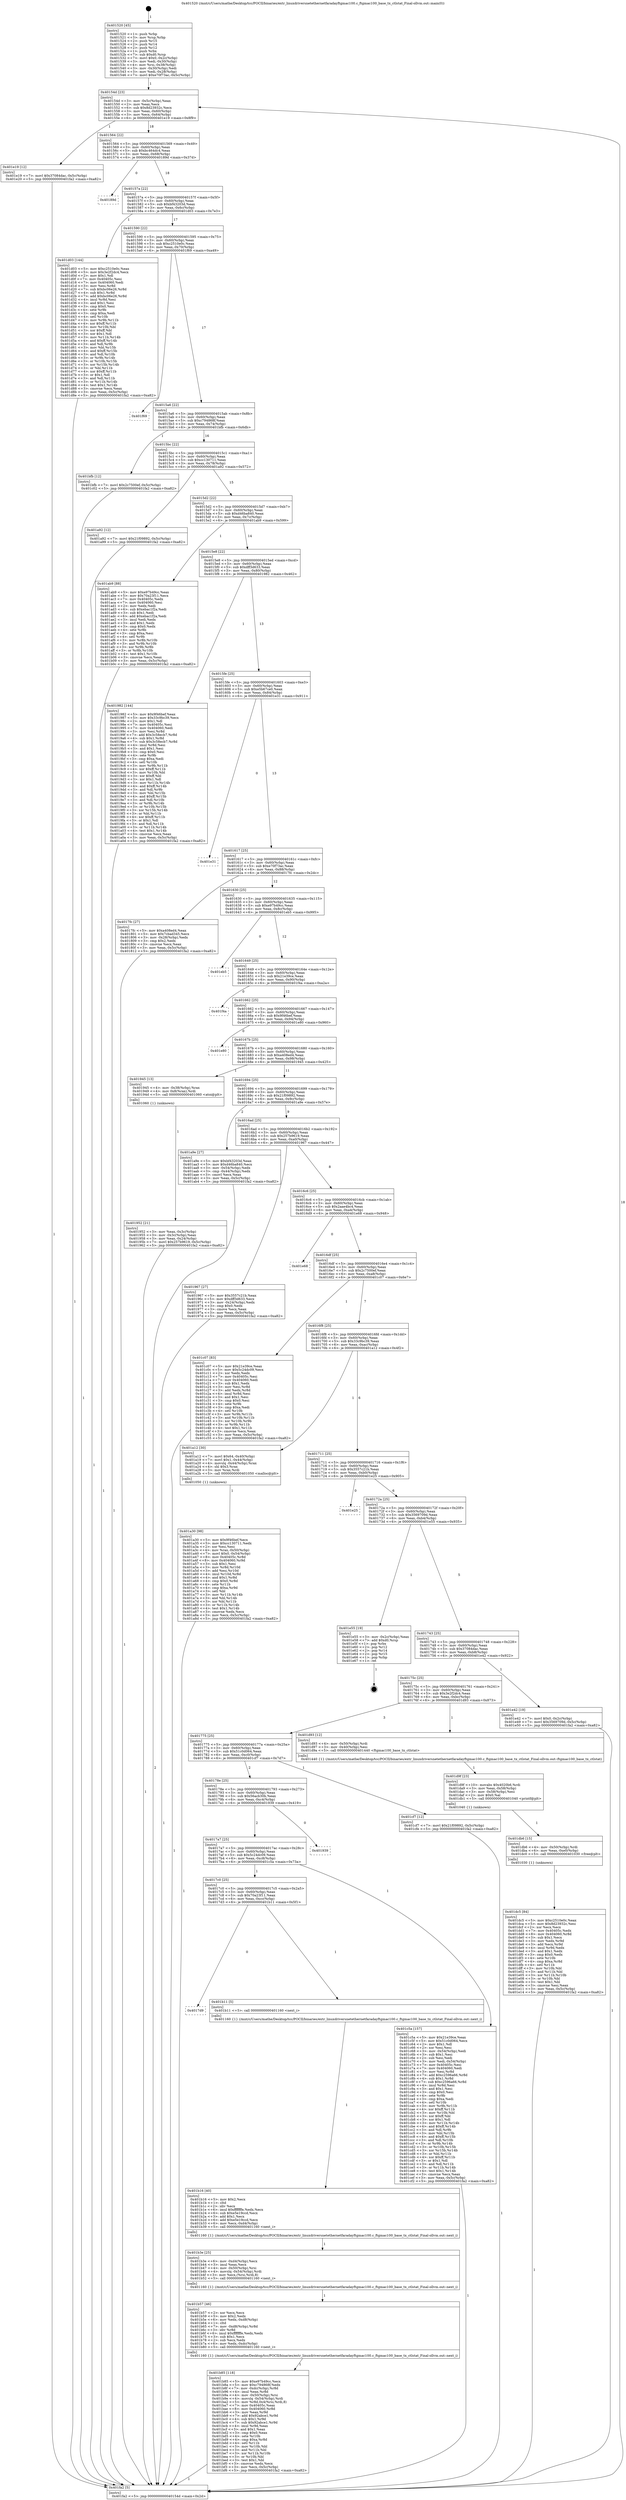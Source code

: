 digraph "0x401520" {
  label = "0x401520 (/mnt/c/Users/mathe/Desktop/tcc/POCII/binaries/extr_linuxdriversnetethernetfaradayftgmac100.c_ftgmac100_base_tx_ctlstat_Final-ollvm.out::main(0))"
  labelloc = "t"
  node[shape=record]

  Entry [label="",width=0.3,height=0.3,shape=circle,fillcolor=black,style=filled]
  "0x40154d" [label="{
     0x40154d [23]\l
     | [instrs]\l
     &nbsp;&nbsp;0x40154d \<+3\>: mov -0x5c(%rbp),%eax\l
     &nbsp;&nbsp;0x401550 \<+2\>: mov %eax,%ecx\l
     &nbsp;&nbsp;0x401552 \<+6\>: sub $0x8d23932c,%ecx\l
     &nbsp;&nbsp;0x401558 \<+3\>: mov %eax,-0x60(%rbp)\l
     &nbsp;&nbsp;0x40155b \<+3\>: mov %ecx,-0x64(%rbp)\l
     &nbsp;&nbsp;0x40155e \<+6\>: je 0000000000401e19 \<main+0x8f9\>\l
  }"]
  "0x401e19" [label="{
     0x401e19 [12]\l
     | [instrs]\l
     &nbsp;&nbsp;0x401e19 \<+7\>: movl $0x37084dac,-0x5c(%rbp)\l
     &nbsp;&nbsp;0x401e20 \<+5\>: jmp 0000000000401fa2 \<main+0xa82\>\l
  }"]
  "0x401564" [label="{
     0x401564 [22]\l
     | [instrs]\l
     &nbsp;&nbsp;0x401564 \<+5\>: jmp 0000000000401569 \<main+0x49\>\l
     &nbsp;&nbsp;0x401569 \<+3\>: mov -0x60(%rbp),%eax\l
     &nbsp;&nbsp;0x40156c \<+5\>: sub $0xbc464dc4,%eax\l
     &nbsp;&nbsp;0x401571 \<+3\>: mov %eax,-0x68(%rbp)\l
     &nbsp;&nbsp;0x401574 \<+6\>: je 000000000040189d \<main+0x37d\>\l
  }"]
  Exit [label="",width=0.3,height=0.3,shape=circle,fillcolor=black,style=filled,peripheries=2]
  "0x40189d" [label="{
     0x40189d\l
  }", style=dashed]
  "0x40157a" [label="{
     0x40157a [22]\l
     | [instrs]\l
     &nbsp;&nbsp;0x40157a \<+5\>: jmp 000000000040157f \<main+0x5f\>\l
     &nbsp;&nbsp;0x40157f \<+3\>: mov -0x60(%rbp),%eax\l
     &nbsp;&nbsp;0x401582 \<+5\>: sub $0xbf43203d,%eax\l
     &nbsp;&nbsp;0x401587 \<+3\>: mov %eax,-0x6c(%rbp)\l
     &nbsp;&nbsp;0x40158a \<+6\>: je 0000000000401d03 \<main+0x7e3\>\l
  }"]
  "0x401dc5" [label="{
     0x401dc5 [84]\l
     | [instrs]\l
     &nbsp;&nbsp;0x401dc5 \<+5\>: mov $0xc2510e0c,%eax\l
     &nbsp;&nbsp;0x401dca \<+5\>: mov $0x8d23932c,%esi\l
     &nbsp;&nbsp;0x401dcf \<+2\>: xor %ecx,%ecx\l
     &nbsp;&nbsp;0x401dd1 \<+7\>: mov 0x40405c,%edx\l
     &nbsp;&nbsp;0x401dd8 \<+8\>: mov 0x404060,%r8d\l
     &nbsp;&nbsp;0x401de0 \<+3\>: sub $0x1,%ecx\l
     &nbsp;&nbsp;0x401de3 \<+3\>: mov %edx,%r9d\l
     &nbsp;&nbsp;0x401de6 \<+3\>: add %ecx,%r9d\l
     &nbsp;&nbsp;0x401de9 \<+4\>: imul %r9d,%edx\l
     &nbsp;&nbsp;0x401ded \<+3\>: and $0x1,%edx\l
     &nbsp;&nbsp;0x401df0 \<+3\>: cmp $0x0,%edx\l
     &nbsp;&nbsp;0x401df3 \<+4\>: sete %r10b\l
     &nbsp;&nbsp;0x401df7 \<+4\>: cmp $0xa,%r8d\l
     &nbsp;&nbsp;0x401dfb \<+4\>: setl %r11b\l
     &nbsp;&nbsp;0x401dff \<+3\>: mov %r10b,%bl\l
     &nbsp;&nbsp;0x401e02 \<+3\>: and %r11b,%bl\l
     &nbsp;&nbsp;0x401e05 \<+3\>: xor %r11b,%r10b\l
     &nbsp;&nbsp;0x401e08 \<+3\>: or %r10b,%bl\l
     &nbsp;&nbsp;0x401e0b \<+3\>: test $0x1,%bl\l
     &nbsp;&nbsp;0x401e0e \<+3\>: cmovne %esi,%eax\l
     &nbsp;&nbsp;0x401e11 \<+3\>: mov %eax,-0x5c(%rbp)\l
     &nbsp;&nbsp;0x401e14 \<+5\>: jmp 0000000000401fa2 \<main+0xa82\>\l
  }"]
  "0x401d03" [label="{
     0x401d03 [144]\l
     | [instrs]\l
     &nbsp;&nbsp;0x401d03 \<+5\>: mov $0xc2510e0c,%eax\l
     &nbsp;&nbsp;0x401d08 \<+5\>: mov $0x3e2f2dc4,%ecx\l
     &nbsp;&nbsp;0x401d0d \<+2\>: mov $0x1,%dl\l
     &nbsp;&nbsp;0x401d0f \<+7\>: mov 0x40405c,%esi\l
     &nbsp;&nbsp;0x401d16 \<+7\>: mov 0x404060,%edi\l
     &nbsp;&nbsp;0x401d1d \<+3\>: mov %esi,%r8d\l
     &nbsp;&nbsp;0x401d20 \<+7\>: sub $0xbc06e26,%r8d\l
     &nbsp;&nbsp;0x401d27 \<+4\>: sub $0x1,%r8d\l
     &nbsp;&nbsp;0x401d2b \<+7\>: add $0xbc06e26,%r8d\l
     &nbsp;&nbsp;0x401d32 \<+4\>: imul %r8d,%esi\l
     &nbsp;&nbsp;0x401d36 \<+3\>: and $0x1,%esi\l
     &nbsp;&nbsp;0x401d39 \<+3\>: cmp $0x0,%esi\l
     &nbsp;&nbsp;0x401d3c \<+4\>: sete %r9b\l
     &nbsp;&nbsp;0x401d40 \<+3\>: cmp $0xa,%edi\l
     &nbsp;&nbsp;0x401d43 \<+4\>: setl %r10b\l
     &nbsp;&nbsp;0x401d47 \<+3\>: mov %r9b,%r11b\l
     &nbsp;&nbsp;0x401d4a \<+4\>: xor $0xff,%r11b\l
     &nbsp;&nbsp;0x401d4e \<+3\>: mov %r10b,%bl\l
     &nbsp;&nbsp;0x401d51 \<+3\>: xor $0xff,%bl\l
     &nbsp;&nbsp;0x401d54 \<+3\>: xor $0x1,%dl\l
     &nbsp;&nbsp;0x401d57 \<+3\>: mov %r11b,%r14b\l
     &nbsp;&nbsp;0x401d5a \<+4\>: and $0xff,%r14b\l
     &nbsp;&nbsp;0x401d5e \<+3\>: and %dl,%r9b\l
     &nbsp;&nbsp;0x401d61 \<+3\>: mov %bl,%r15b\l
     &nbsp;&nbsp;0x401d64 \<+4\>: and $0xff,%r15b\l
     &nbsp;&nbsp;0x401d68 \<+3\>: and %dl,%r10b\l
     &nbsp;&nbsp;0x401d6b \<+3\>: or %r9b,%r14b\l
     &nbsp;&nbsp;0x401d6e \<+3\>: or %r10b,%r15b\l
     &nbsp;&nbsp;0x401d71 \<+3\>: xor %r15b,%r14b\l
     &nbsp;&nbsp;0x401d74 \<+3\>: or %bl,%r11b\l
     &nbsp;&nbsp;0x401d77 \<+4\>: xor $0xff,%r11b\l
     &nbsp;&nbsp;0x401d7b \<+3\>: or $0x1,%dl\l
     &nbsp;&nbsp;0x401d7e \<+3\>: and %dl,%r11b\l
     &nbsp;&nbsp;0x401d81 \<+3\>: or %r11b,%r14b\l
     &nbsp;&nbsp;0x401d84 \<+4\>: test $0x1,%r14b\l
     &nbsp;&nbsp;0x401d88 \<+3\>: cmovne %ecx,%eax\l
     &nbsp;&nbsp;0x401d8b \<+3\>: mov %eax,-0x5c(%rbp)\l
     &nbsp;&nbsp;0x401d8e \<+5\>: jmp 0000000000401fa2 \<main+0xa82\>\l
  }"]
  "0x401590" [label="{
     0x401590 [22]\l
     | [instrs]\l
     &nbsp;&nbsp;0x401590 \<+5\>: jmp 0000000000401595 \<main+0x75\>\l
     &nbsp;&nbsp;0x401595 \<+3\>: mov -0x60(%rbp),%eax\l
     &nbsp;&nbsp;0x401598 \<+5\>: sub $0xc2510e0c,%eax\l
     &nbsp;&nbsp;0x40159d \<+3\>: mov %eax,-0x70(%rbp)\l
     &nbsp;&nbsp;0x4015a0 \<+6\>: je 0000000000401f69 \<main+0xa49\>\l
  }"]
  "0x401db6" [label="{
     0x401db6 [15]\l
     | [instrs]\l
     &nbsp;&nbsp;0x401db6 \<+4\>: mov -0x50(%rbp),%rdi\l
     &nbsp;&nbsp;0x401dba \<+6\>: mov %eax,-0xe0(%rbp)\l
     &nbsp;&nbsp;0x401dc0 \<+5\>: call 0000000000401030 \<free@plt\>\l
     | [calls]\l
     &nbsp;&nbsp;0x401030 \{1\} (unknown)\l
  }"]
  "0x401f69" [label="{
     0x401f69\l
  }", style=dashed]
  "0x4015a6" [label="{
     0x4015a6 [22]\l
     | [instrs]\l
     &nbsp;&nbsp;0x4015a6 \<+5\>: jmp 00000000004015ab \<main+0x8b\>\l
     &nbsp;&nbsp;0x4015ab \<+3\>: mov -0x60(%rbp),%eax\l
     &nbsp;&nbsp;0x4015ae \<+5\>: sub $0xc794868f,%eax\l
     &nbsp;&nbsp;0x4015b3 \<+3\>: mov %eax,-0x74(%rbp)\l
     &nbsp;&nbsp;0x4015b6 \<+6\>: je 0000000000401bfb \<main+0x6db\>\l
  }"]
  "0x401d9f" [label="{
     0x401d9f [23]\l
     | [instrs]\l
     &nbsp;&nbsp;0x401d9f \<+10\>: movabs $0x4020b6,%rdi\l
     &nbsp;&nbsp;0x401da9 \<+3\>: mov %eax,-0x58(%rbp)\l
     &nbsp;&nbsp;0x401dac \<+3\>: mov -0x58(%rbp),%esi\l
     &nbsp;&nbsp;0x401daf \<+2\>: mov $0x0,%al\l
     &nbsp;&nbsp;0x401db1 \<+5\>: call 0000000000401040 \<printf@plt\>\l
     | [calls]\l
     &nbsp;&nbsp;0x401040 \{1\} (unknown)\l
  }"]
  "0x401bfb" [label="{
     0x401bfb [12]\l
     | [instrs]\l
     &nbsp;&nbsp;0x401bfb \<+7\>: movl $0x2c7500ef,-0x5c(%rbp)\l
     &nbsp;&nbsp;0x401c02 \<+5\>: jmp 0000000000401fa2 \<main+0xa82\>\l
  }"]
  "0x4015bc" [label="{
     0x4015bc [22]\l
     | [instrs]\l
     &nbsp;&nbsp;0x4015bc \<+5\>: jmp 00000000004015c1 \<main+0xa1\>\l
     &nbsp;&nbsp;0x4015c1 \<+3\>: mov -0x60(%rbp),%eax\l
     &nbsp;&nbsp;0x4015c4 \<+5\>: sub $0xcc130711,%eax\l
     &nbsp;&nbsp;0x4015c9 \<+3\>: mov %eax,-0x78(%rbp)\l
     &nbsp;&nbsp;0x4015cc \<+6\>: je 0000000000401a92 \<main+0x572\>\l
  }"]
  "0x401b85" [label="{
     0x401b85 [118]\l
     | [instrs]\l
     &nbsp;&nbsp;0x401b85 \<+5\>: mov $0xe97b49cc,%ecx\l
     &nbsp;&nbsp;0x401b8a \<+5\>: mov $0xc794868f,%edx\l
     &nbsp;&nbsp;0x401b8f \<+7\>: mov -0xdc(%rbp),%r8d\l
     &nbsp;&nbsp;0x401b96 \<+4\>: imul %eax,%r8d\l
     &nbsp;&nbsp;0x401b9a \<+4\>: mov -0x50(%rbp),%rsi\l
     &nbsp;&nbsp;0x401b9e \<+4\>: movslq -0x54(%rbp),%rdi\l
     &nbsp;&nbsp;0x401ba2 \<+5\>: mov %r8d,0x4(%rsi,%rdi,8)\l
     &nbsp;&nbsp;0x401ba7 \<+7\>: mov 0x40405c,%eax\l
     &nbsp;&nbsp;0x401bae \<+8\>: mov 0x404060,%r8d\l
     &nbsp;&nbsp;0x401bb6 \<+3\>: mov %eax,%r9d\l
     &nbsp;&nbsp;0x401bb9 \<+7\>: add $0x92abce1,%r9d\l
     &nbsp;&nbsp;0x401bc0 \<+4\>: sub $0x1,%r9d\l
     &nbsp;&nbsp;0x401bc4 \<+7\>: sub $0x92abce1,%r9d\l
     &nbsp;&nbsp;0x401bcb \<+4\>: imul %r9d,%eax\l
     &nbsp;&nbsp;0x401bcf \<+3\>: and $0x1,%eax\l
     &nbsp;&nbsp;0x401bd2 \<+3\>: cmp $0x0,%eax\l
     &nbsp;&nbsp;0x401bd5 \<+4\>: sete %r10b\l
     &nbsp;&nbsp;0x401bd9 \<+4\>: cmp $0xa,%r8d\l
     &nbsp;&nbsp;0x401bdd \<+4\>: setl %r11b\l
     &nbsp;&nbsp;0x401be1 \<+3\>: mov %r10b,%bl\l
     &nbsp;&nbsp;0x401be4 \<+3\>: and %r11b,%bl\l
     &nbsp;&nbsp;0x401be7 \<+3\>: xor %r11b,%r10b\l
     &nbsp;&nbsp;0x401bea \<+3\>: or %r10b,%bl\l
     &nbsp;&nbsp;0x401bed \<+3\>: test $0x1,%bl\l
     &nbsp;&nbsp;0x401bf0 \<+3\>: cmovne %edx,%ecx\l
     &nbsp;&nbsp;0x401bf3 \<+3\>: mov %ecx,-0x5c(%rbp)\l
     &nbsp;&nbsp;0x401bf6 \<+5\>: jmp 0000000000401fa2 \<main+0xa82\>\l
  }"]
  "0x401a92" [label="{
     0x401a92 [12]\l
     | [instrs]\l
     &nbsp;&nbsp;0x401a92 \<+7\>: movl $0x21f09892,-0x5c(%rbp)\l
     &nbsp;&nbsp;0x401a99 \<+5\>: jmp 0000000000401fa2 \<main+0xa82\>\l
  }"]
  "0x4015d2" [label="{
     0x4015d2 [22]\l
     | [instrs]\l
     &nbsp;&nbsp;0x4015d2 \<+5\>: jmp 00000000004015d7 \<main+0xb7\>\l
     &nbsp;&nbsp;0x4015d7 \<+3\>: mov -0x60(%rbp),%eax\l
     &nbsp;&nbsp;0x4015da \<+5\>: sub $0xd46ba840,%eax\l
     &nbsp;&nbsp;0x4015df \<+3\>: mov %eax,-0x7c(%rbp)\l
     &nbsp;&nbsp;0x4015e2 \<+6\>: je 0000000000401ab9 \<main+0x599\>\l
  }"]
  "0x401b57" [label="{
     0x401b57 [46]\l
     | [instrs]\l
     &nbsp;&nbsp;0x401b57 \<+2\>: xor %ecx,%ecx\l
     &nbsp;&nbsp;0x401b59 \<+5\>: mov $0x2,%edx\l
     &nbsp;&nbsp;0x401b5e \<+6\>: mov %edx,-0xd8(%rbp)\l
     &nbsp;&nbsp;0x401b64 \<+1\>: cltd\l
     &nbsp;&nbsp;0x401b65 \<+7\>: mov -0xd8(%rbp),%r8d\l
     &nbsp;&nbsp;0x401b6c \<+3\>: idiv %r8d\l
     &nbsp;&nbsp;0x401b6f \<+6\>: imul $0xfffffffe,%edx,%edx\l
     &nbsp;&nbsp;0x401b75 \<+3\>: sub $0x1,%ecx\l
     &nbsp;&nbsp;0x401b78 \<+2\>: sub %ecx,%edx\l
     &nbsp;&nbsp;0x401b7a \<+6\>: mov %edx,-0xdc(%rbp)\l
     &nbsp;&nbsp;0x401b80 \<+5\>: call 0000000000401160 \<next_i\>\l
     | [calls]\l
     &nbsp;&nbsp;0x401160 \{1\} (/mnt/c/Users/mathe/Desktop/tcc/POCII/binaries/extr_linuxdriversnetethernetfaradayftgmac100.c_ftgmac100_base_tx_ctlstat_Final-ollvm.out::next_i)\l
  }"]
  "0x401ab9" [label="{
     0x401ab9 [88]\l
     | [instrs]\l
     &nbsp;&nbsp;0x401ab9 \<+5\>: mov $0xe97b49cc,%eax\l
     &nbsp;&nbsp;0x401abe \<+5\>: mov $0x70a23f11,%ecx\l
     &nbsp;&nbsp;0x401ac3 \<+7\>: mov 0x40405c,%edx\l
     &nbsp;&nbsp;0x401aca \<+7\>: mov 0x404060,%esi\l
     &nbsp;&nbsp;0x401ad1 \<+2\>: mov %edx,%edi\l
     &nbsp;&nbsp;0x401ad3 \<+6\>: sub $0xebac1f2a,%edi\l
     &nbsp;&nbsp;0x401ad9 \<+3\>: sub $0x1,%edi\l
     &nbsp;&nbsp;0x401adc \<+6\>: add $0xebac1f2a,%edi\l
     &nbsp;&nbsp;0x401ae2 \<+3\>: imul %edi,%edx\l
     &nbsp;&nbsp;0x401ae5 \<+3\>: and $0x1,%edx\l
     &nbsp;&nbsp;0x401ae8 \<+3\>: cmp $0x0,%edx\l
     &nbsp;&nbsp;0x401aeb \<+4\>: sete %r8b\l
     &nbsp;&nbsp;0x401aef \<+3\>: cmp $0xa,%esi\l
     &nbsp;&nbsp;0x401af2 \<+4\>: setl %r9b\l
     &nbsp;&nbsp;0x401af6 \<+3\>: mov %r8b,%r10b\l
     &nbsp;&nbsp;0x401af9 \<+3\>: and %r9b,%r10b\l
     &nbsp;&nbsp;0x401afc \<+3\>: xor %r9b,%r8b\l
     &nbsp;&nbsp;0x401aff \<+3\>: or %r8b,%r10b\l
     &nbsp;&nbsp;0x401b02 \<+4\>: test $0x1,%r10b\l
     &nbsp;&nbsp;0x401b06 \<+3\>: cmovne %ecx,%eax\l
     &nbsp;&nbsp;0x401b09 \<+3\>: mov %eax,-0x5c(%rbp)\l
     &nbsp;&nbsp;0x401b0c \<+5\>: jmp 0000000000401fa2 \<main+0xa82\>\l
  }"]
  "0x4015e8" [label="{
     0x4015e8 [22]\l
     | [instrs]\l
     &nbsp;&nbsp;0x4015e8 \<+5\>: jmp 00000000004015ed \<main+0xcd\>\l
     &nbsp;&nbsp;0x4015ed \<+3\>: mov -0x60(%rbp),%eax\l
     &nbsp;&nbsp;0x4015f0 \<+5\>: sub $0xdff3d633,%eax\l
     &nbsp;&nbsp;0x4015f5 \<+3\>: mov %eax,-0x80(%rbp)\l
     &nbsp;&nbsp;0x4015f8 \<+6\>: je 0000000000401982 \<main+0x462\>\l
  }"]
  "0x401b3e" [label="{
     0x401b3e [25]\l
     | [instrs]\l
     &nbsp;&nbsp;0x401b3e \<+6\>: mov -0xd4(%rbp),%ecx\l
     &nbsp;&nbsp;0x401b44 \<+3\>: imul %eax,%ecx\l
     &nbsp;&nbsp;0x401b47 \<+4\>: mov -0x50(%rbp),%rsi\l
     &nbsp;&nbsp;0x401b4b \<+4\>: movslq -0x54(%rbp),%rdi\l
     &nbsp;&nbsp;0x401b4f \<+3\>: mov %ecx,(%rsi,%rdi,8)\l
     &nbsp;&nbsp;0x401b52 \<+5\>: call 0000000000401160 \<next_i\>\l
     | [calls]\l
     &nbsp;&nbsp;0x401160 \{1\} (/mnt/c/Users/mathe/Desktop/tcc/POCII/binaries/extr_linuxdriversnetethernetfaradayftgmac100.c_ftgmac100_base_tx_ctlstat_Final-ollvm.out::next_i)\l
  }"]
  "0x401982" [label="{
     0x401982 [144]\l
     | [instrs]\l
     &nbsp;&nbsp;0x401982 \<+5\>: mov $0x9f46bef,%eax\l
     &nbsp;&nbsp;0x401987 \<+5\>: mov $0x33c9bc39,%ecx\l
     &nbsp;&nbsp;0x40198c \<+2\>: mov $0x1,%dl\l
     &nbsp;&nbsp;0x40198e \<+7\>: mov 0x40405c,%esi\l
     &nbsp;&nbsp;0x401995 \<+7\>: mov 0x404060,%edi\l
     &nbsp;&nbsp;0x40199c \<+3\>: mov %esi,%r8d\l
     &nbsp;&nbsp;0x40199f \<+7\>: add $0x3c58ecb7,%r8d\l
     &nbsp;&nbsp;0x4019a6 \<+4\>: sub $0x1,%r8d\l
     &nbsp;&nbsp;0x4019aa \<+7\>: sub $0x3c58ecb7,%r8d\l
     &nbsp;&nbsp;0x4019b1 \<+4\>: imul %r8d,%esi\l
     &nbsp;&nbsp;0x4019b5 \<+3\>: and $0x1,%esi\l
     &nbsp;&nbsp;0x4019b8 \<+3\>: cmp $0x0,%esi\l
     &nbsp;&nbsp;0x4019bb \<+4\>: sete %r9b\l
     &nbsp;&nbsp;0x4019bf \<+3\>: cmp $0xa,%edi\l
     &nbsp;&nbsp;0x4019c2 \<+4\>: setl %r10b\l
     &nbsp;&nbsp;0x4019c6 \<+3\>: mov %r9b,%r11b\l
     &nbsp;&nbsp;0x4019c9 \<+4\>: xor $0xff,%r11b\l
     &nbsp;&nbsp;0x4019cd \<+3\>: mov %r10b,%bl\l
     &nbsp;&nbsp;0x4019d0 \<+3\>: xor $0xff,%bl\l
     &nbsp;&nbsp;0x4019d3 \<+3\>: xor $0x1,%dl\l
     &nbsp;&nbsp;0x4019d6 \<+3\>: mov %r11b,%r14b\l
     &nbsp;&nbsp;0x4019d9 \<+4\>: and $0xff,%r14b\l
     &nbsp;&nbsp;0x4019dd \<+3\>: and %dl,%r9b\l
     &nbsp;&nbsp;0x4019e0 \<+3\>: mov %bl,%r15b\l
     &nbsp;&nbsp;0x4019e3 \<+4\>: and $0xff,%r15b\l
     &nbsp;&nbsp;0x4019e7 \<+3\>: and %dl,%r10b\l
     &nbsp;&nbsp;0x4019ea \<+3\>: or %r9b,%r14b\l
     &nbsp;&nbsp;0x4019ed \<+3\>: or %r10b,%r15b\l
     &nbsp;&nbsp;0x4019f0 \<+3\>: xor %r15b,%r14b\l
     &nbsp;&nbsp;0x4019f3 \<+3\>: or %bl,%r11b\l
     &nbsp;&nbsp;0x4019f6 \<+4\>: xor $0xff,%r11b\l
     &nbsp;&nbsp;0x4019fa \<+3\>: or $0x1,%dl\l
     &nbsp;&nbsp;0x4019fd \<+3\>: and %dl,%r11b\l
     &nbsp;&nbsp;0x401a00 \<+3\>: or %r11b,%r14b\l
     &nbsp;&nbsp;0x401a03 \<+4\>: test $0x1,%r14b\l
     &nbsp;&nbsp;0x401a07 \<+3\>: cmovne %ecx,%eax\l
     &nbsp;&nbsp;0x401a0a \<+3\>: mov %eax,-0x5c(%rbp)\l
     &nbsp;&nbsp;0x401a0d \<+5\>: jmp 0000000000401fa2 \<main+0xa82\>\l
  }"]
  "0x4015fe" [label="{
     0x4015fe [25]\l
     | [instrs]\l
     &nbsp;&nbsp;0x4015fe \<+5\>: jmp 0000000000401603 \<main+0xe3\>\l
     &nbsp;&nbsp;0x401603 \<+3\>: mov -0x60(%rbp),%eax\l
     &nbsp;&nbsp;0x401606 \<+5\>: sub $0xe5b67ce0,%eax\l
     &nbsp;&nbsp;0x40160b \<+6\>: mov %eax,-0x84(%rbp)\l
     &nbsp;&nbsp;0x401611 \<+6\>: je 0000000000401e31 \<main+0x911\>\l
  }"]
  "0x401b16" [label="{
     0x401b16 [40]\l
     | [instrs]\l
     &nbsp;&nbsp;0x401b16 \<+5\>: mov $0x2,%ecx\l
     &nbsp;&nbsp;0x401b1b \<+1\>: cltd\l
     &nbsp;&nbsp;0x401b1c \<+2\>: idiv %ecx\l
     &nbsp;&nbsp;0x401b1e \<+6\>: imul $0xfffffffe,%edx,%ecx\l
     &nbsp;&nbsp;0x401b24 \<+6\>: sub $0xe5e19ccd,%ecx\l
     &nbsp;&nbsp;0x401b2a \<+3\>: add $0x1,%ecx\l
     &nbsp;&nbsp;0x401b2d \<+6\>: add $0xe5e19ccd,%ecx\l
     &nbsp;&nbsp;0x401b33 \<+6\>: mov %ecx,-0xd4(%rbp)\l
     &nbsp;&nbsp;0x401b39 \<+5\>: call 0000000000401160 \<next_i\>\l
     | [calls]\l
     &nbsp;&nbsp;0x401160 \{1\} (/mnt/c/Users/mathe/Desktop/tcc/POCII/binaries/extr_linuxdriversnetethernetfaradayftgmac100.c_ftgmac100_base_tx_ctlstat_Final-ollvm.out::next_i)\l
  }"]
  "0x401e31" [label="{
     0x401e31\l
  }", style=dashed]
  "0x401617" [label="{
     0x401617 [25]\l
     | [instrs]\l
     &nbsp;&nbsp;0x401617 \<+5\>: jmp 000000000040161c \<main+0xfc\>\l
     &nbsp;&nbsp;0x40161c \<+3\>: mov -0x60(%rbp),%eax\l
     &nbsp;&nbsp;0x40161f \<+5\>: sub $0xe70f73ac,%eax\l
     &nbsp;&nbsp;0x401624 \<+6\>: mov %eax,-0x88(%rbp)\l
     &nbsp;&nbsp;0x40162a \<+6\>: je 00000000004017fc \<main+0x2dc\>\l
  }"]
  "0x4017d9" [label="{
     0x4017d9\l
  }", style=dashed]
  "0x4017fc" [label="{
     0x4017fc [27]\l
     | [instrs]\l
     &nbsp;&nbsp;0x4017fc \<+5\>: mov $0xa408ed4,%eax\l
     &nbsp;&nbsp;0x401801 \<+5\>: mov $0x7cbad345,%ecx\l
     &nbsp;&nbsp;0x401806 \<+3\>: mov -0x28(%rbp),%edx\l
     &nbsp;&nbsp;0x401809 \<+3\>: cmp $0x2,%edx\l
     &nbsp;&nbsp;0x40180c \<+3\>: cmovne %ecx,%eax\l
     &nbsp;&nbsp;0x40180f \<+3\>: mov %eax,-0x5c(%rbp)\l
     &nbsp;&nbsp;0x401812 \<+5\>: jmp 0000000000401fa2 \<main+0xa82\>\l
  }"]
  "0x401630" [label="{
     0x401630 [25]\l
     | [instrs]\l
     &nbsp;&nbsp;0x401630 \<+5\>: jmp 0000000000401635 \<main+0x115\>\l
     &nbsp;&nbsp;0x401635 \<+3\>: mov -0x60(%rbp),%eax\l
     &nbsp;&nbsp;0x401638 \<+5\>: sub $0xe97b49cc,%eax\l
     &nbsp;&nbsp;0x40163d \<+6\>: mov %eax,-0x8c(%rbp)\l
     &nbsp;&nbsp;0x401643 \<+6\>: je 0000000000401eb5 \<main+0x995\>\l
  }"]
  "0x401fa2" [label="{
     0x401fa2 [5]\l
     | [instrs]\l
     &nbsp;&nbsp;0x401fa2 \<+5\>: jmp 000000000040154d \<main+0x2d\>\l
  }"]
  "0x401520" [label="{
     0x401520 [45]\l
     | [instrs]\l
     &nbsp;&nbsp;0x401520 \<+1\>: push %rbp\l
     &nbsp;&nbsp;0x401521 \<+3\>: mov %rsp,%rbp\l
     &nbsp;&nbsp;0x401524 \<+2\>: push %r15\l
     &nbsp;&nbsp;0x401526 \<+2\>: push %r14\l
     &nbsp;&nbsp;0x401528 \<+2\>: push %r12\l
     &nbsp;&nbsp;0x40152a \<+1\>: push %rbx\l
     &nbsp;&nbsp;0x40152b \<+7\>: sub $0xd0,%rsp\l
     &nbsp;&nbsp;0x401532 \<+7\>: movl $0x0,-0x2c(%rbp)\l
     &nbsp;&nbsp;0x401539 \<+3\>: mov %edi,-0x30(%rbp)\l
     &nbsp;&nbsp;0x40153c \<+4\>: mov %rsi,-0x38(%rbp)\l
     &nbsp;&nbsp;0x401540 \<+3\>: mov -0x30(%rbp),%edi\l
     &nbsp;&nbsp;0x401543 \<+3\>: mov %edi,-0x28(%rbp)\l
     &nbsp;&nbsp;0x401546 \<+7\>: movl $0xe70f73ac,-0x5c(%rbp)\l
  }"]
  "0x401b11" [label="{
     0x401b11 [5]\l
     | [instrs]\l
     &nbsp;&nbsp;0x401b11 \<+5\>: call 0000000000401160 \<next_i\>\l
     | [calls]\l
     &nbsp;&nbsp;0x401160 \{1\} (/mnt/c/Users/mathe/Desktop/tcc/POCII/binaries/extr_linuxdriversnetethernetfaradayftgmac100.c_ftgmac100_base_tx_ctlstat_Final-ollvm.out::next_i)\l
  }"]
  "0x401eb5" [label="{
     0x401eb5\l
  }", style=dashed]
  "0x401649" [label="{
     0x401649 [25]\l
     | [instrs]\l
     &nbsp;&nbsp;0x401649 \<+5\>: jmp 000000000040164e \<main+0x12e\>\l
     &nbsp;&nbsp;0x40164e \<+3\>: mov -0x60(%rbp),%eax\l
     &nbsp;&nbsp;0x401651 \<+5\>: sub $0x21e39ce,%eax\l
     &nbsp;&nbsp;0x401656 \<+6\>: mov %eax,-0x90(%rbp)\l
     &nbsp;&nbsp;0x40165c \<+6\>: je 0000000000401f4a \<main+0xa2a\>\l
  }"]
  "0x4017c0" [label="{
     0x4017c0 [25]\l
     | [instrs]\l
     &nbsp;&nbsp;0x4017c0 \<+5\>: jmp 00000000004017c5 \<main+0x2a5\>\l
     &nbsp;&nbsp;0x4017c5 \<+3\>: mov -0x60(%rbp),%eax\l
     &nbsp;&nbsp;0x4017c8 \<+5\>: sub $0x70a23f11,%eax\l
     &nbsp;&nbsp;0x4017cd \<+6\>: mov %eax,-0xcc(%rbp)\l
     &nbsp;&nbsp;0x4017d3 \<+6\>: je 0000000000401b11 \<main+0x5f1\>\l
  }"]
  "0x401f4a" [label="{
     0x401f4a\l
  }", style=dashed]
  "0x401662" [label="{
     0x401662 [25]\l
     | [instrs]\l
     &nbsp;&nbsp;0x401662 \<+5\>: jmp 0000000000401667 \<main+0x147\>\l
     &nbsp;&nbsp;0x401667 \<+3\>: mov -0x60(%rbp),%eax\l
     &nbsp;&nbsp;0x40166a \<+5\>: sub $0x9f46bef,%eax\l
     &nbsp;&nbsp;0x40166f \<+6\>: mov %eax,-0x94(%rbp)\l
     &nbsp;&nbsp;0x401675 \<+6\>: je 0000000000401e80 \<main+0x960\>\l
  }"]
  "0x401c5a" [label="{
     0x401c5a [157]\l
     | [instrs]\l
     &nbsp;&nbsp;0x401c5a \<+5\>: mov $0x21e39ce,%eax\l
     &nbsp;&nbsp;0x401c5f \<+5\>: mov $0x51c0d064,%ecx\l
     &nbsp;&nbsp;0x401c64 \<+2\>: mov $0x1,%dl\l
     &nbsp;&nbsp;0x401c66 \<+2\>: xor %esi,%esi\l
     &nbsp;&nbsp;0x401c68 \<+3\>: mov -0x54(%rbp),%edi\l
     &nbsp;&nbsp;0x401c6b \<+3\>: sub $0x1,%esi\l
     &nbsp;&nbsp;0x401c6e \<+2\>: sub %esi,%edi\l
     &nbsp;&nbsp;0x401c70 \<+3\>: mov %edi,-0x54(%rbp)\l
     &nbsp;&nbsp;0x401c73 \<+7\>: mov 0x40405c,%esi\l
     &nbsp;&nbsp;0x401c7a \<+7\>: mov 0x404060,%edi\l
     &nbsp;&nbsp;0x401c81 \<+3\>: mov %esi,%r8d\l
     &nbsp;&nbsp;0x401c84 \<+7\>: add $0xc2596a66,%r8d\l
     &nbsp;&nbsp;0x401c8b \<+4\>: sub $0x1,%r8d\l
     &nbsp;&nbsp;0x401c8f \<+7\>: sub $0xc2596a66,%r8d\l
     &nbsp;&nbsp;0x401c96 \<+4\>: imul %r8d,%esi\l
     &nbsp;&nbsp;0x401c9a \<+3\>: and $0x1,%esi\l
     &nbsp;&nbsp;0x401c9d \<+3\>: cmp $0x0,%esi\l
     &nbsp;&nbsp;0x401ca0 \<+4\>: sete %r9b\l
     &nbsp;&nbsp;0x401ca4 \<+3\>: cmp $0xa,%edi\l
     &nbsp;&nbsp;0x401ca7 \<+4\>: setl %r10b\l
     &nbsp;&nbsp;0x401cab \<+3\>: mov %r9b,%r11b\l
     &nbsp;&nbsp;0x401cae \<+4\>: xor $0xff,%r11b\l
     &nbsp;&nbsp;0x401cb2 \<+3\>: mov %r10b,%bl\l
     &nbsp;&nbsp;0x401cb5 \<+3\>: xor $0xff,%bl\l
     &nbsp;&nbsp;0x401cb8 \<+3\>: xor $0x1,%dl\l
     &nbsp;&nbsp;0x401cbb \<+3\>: mov %r11b,%r14b\l
     &nbsp;&nbsp;0x401cbe \<+4\>: and $0xff,%r14b\l
     &nbsp;&nbsp;0x401cc2 \<+3\>: and %dl,%r9b\l
     &nbsp;&nbsp;0x401cc5 \<+3\>: mov %bl,%r15b\l
     &nbsp;&nbsp;0x401cc8 \<+4\>: and $0xff,%r15b\l
     &nbsp;&nbsp;0x401ccc \<+3\>: and %dl,%r10b\l
     &nbsp;&nbsp;0x401ccf \<+3\>: or %r9b,%r14b\l
     &nbsp;&nbsp;0x401cd2 \<+3\>: or %r10b,%r15b\l
     &nbsp;&nbsp;0x401cd5 \<+3\>: xor %r15b,%r14b\l
     &nbsp;&nbsp;0x401cd8 \<+3\>: or %bl,%r11b\l
     &nbsp;&nbsp;0x401cdb \<+4\>: xor $0xff,%r11b\l
     &nbsp;&nbsp;0x401cdf \<+3\>: or $0x1,%dl\l
     &nbsp;&nbsp;0x401ce2 \<+3\>: and %dl,%r11b\l
     &nbsp;&nbsp;0x401ce5 \<+3\>: or %r11b,%r14b\l
     &nbsp;&nbsp;0x401ce8 \<+4\>: test $0x1,%r14b\l
     &nbsp;&nbsp;0x401cec \<+3\>: cmovne %ecx,%eax\l
     &nbsp;&nbsp;0x401cef \<+3\>: mov %eax,-0x5c(%rbp)\l
     &nbsp;&nbsp;0x401cf2 \<+5\>: jmp 0000000000401fa2 \<main+0xa82\>\l
  }"]
  "0x401e80" [label="{
     0x401e80\l
  }", style=dashed]
  "0x40167b" [label="{
     0x40167b [25]\l
     | [instrs]\l
     &nbsp;&nbsp;0x40167b \<+5\>: jmp 0000000000401680 \<main+0x160\>\l
     &nbsp;&nbsp;0x401680 \<+3\>: mov -0x60(%rbp),%eax\l
     &nbsp;&nbsp;0x401683 \<+5\>: sub $0xa408ed4,%eax\l
     &nbsp;&nbsp;0x401688 \<+6\>: mov %eax,-0x98(%rbp)\l
     &nbsp;&nbsp;0x40168e \<+6\>: je 0000000000401945 \<main+0x425\>\l
  }"]
  "0x4017a7" [label="{
     0x4017a7 [25]\l
     | [instrs]\l
     &nbsp;&nbsp;0x4017a7 \<+5\>: jmp 00000000004017ac \<main+0x28c\>\l
     &nbsp;&nbsp;0x4017ac \<+3\>: mov -0x60(%rbp),%eax\l
     &nbsp;&nbsp;0x4017af \<+5\>: sub $0x5c24dc09,%eax\l
     &nbsp;&nbsp;0x4017b4 \<+6\>: mov %eax,-0xc8(%rbp)\l
     &nbsp;&nbsp;0x4017ba \<+6\>: je 0000000000401c5a \<main+0x73a\>\l
  }"]
  "0x401945" [label="{
     0x401945 [13]\l
     | [instrs]\l
     &nbsp;&nbsp;0x401945 \<+4\>: mov -0x38(%rbp),%rax\l
     &nbsp;&nbsp;0x401949 \<+4\>: mov 0x8(%rax),%rdi\l
     &nbsp;&nbsp;0x40194d \<+5\>: call 0000000000401060 \<atoi@plt\>\l
     | [calls]\l
     &nbsp;&nbsp;0x401060 \{1\} (unknown)\l
  }"]
  "0x401694" [label="{
     0x401694 [25]\l
     | [instrs]\l
     &nbsp;&nbsp;0x401694 \<+5\>: jmp 0000000000401699 \<main+0x179\>\l
     &nbsp;&nbsp;0x401699 \<+3\>: mov -0x60(%rbp),%eax\l
     &nbsp;&nbsp;0x40169c \<+5\>: sub $0x21f09892,%eax\l
     &nbsp;&nbsp;0x4016a1 \<+6\>: mov %eax,-0x9c(%rbp)\l
     &nbsp;&nbsp;0x4016a7 \<+6\>: je 0000000000401a9e \<main+0x57e\>\l
  }"]
  "0x401952" [label="{
     0x401952 [21]\l
     | [instrs]\l
     &nbsp;&nbsp;0x401952 \<+3\>: mov %eax,-0x3c(%rbp)\l
     &nbsp;&nbsp;0x401955 \<+3\>: mov -0x3c(%rbp),%eax\l
     &nbsp;&nbsp;0x401958 \<+3\>: mov %eax,-0x24(%rbp)\l
     &nbsp;&nbsp;0x40195b \<+7\>: movl $0x257b9619,-0x5c(%rbp)\l
     &nbsp;&nbsp;0x401962 \<+5\>: jmp 0000000000401fa2 \<main+0xa82\>\l
  }"]
  "0x401939" [label="{
     0x401939\l
  }", style=dashed]
  "0x401a9e" [label="{
     0x401a9e [27]\l
     | [instrs]\l
     &nbsp;&nbsp;0x401a9e \<+5\>: mov $0xbf43203d,%eax\l
     &nbsp;&nbsp;0x401aa3 \<+5\>: mov $0xd46ba840,%ecx\l
     &nbsp;&nbsp;0x401aa8 \<+3\>: mov -0x54(%rbp),%edx\l
     &nbsp;&nbsp;0x401aab \<+3\>: cmp -0x44(%rbp),%edx\l
     &nbsp;&nbsp;0x401aae \<+3\>: cmovl %ecx,%eax\l
     &nbsp;&nbsp;0x401ab1 \<+3\>: mov %eax,-0x5c(%rbp)\l
     &nbsp;&nbsp;0x401ab4 \<+5\>: jmp 0000000000401fa2 \<main+0xa82\>\l
  }"]
  "0x4016ad" [label="{
     0x4016ad [25]\l
     | [instrs]\l
     &nbsp;&nbsp;0x4016ad \<+5\>: jmp 00000000004016b2 \<main+0x192\>\l
     &nbsp;&nbsp;0x4016b2 \<+3\>: mov -0x60(%rbp),%eax\l
     &nbsp;&nbsp;0x4016b5 \<+5\>: sub $0x257b9619,%eax\l
     &nbsp;&nbsp;0x4016ba \<+6\>: mov %eax,-0xa0(%rbp)\l
     &nbsp;&nbsp;0x4016c0 \<+6\>: je 0000000000401967 \<main+0x447\>\l
  }"]
  "0x40178e" [label="{
     0x40178e [25]\l
     | [instrs]\l
     &nbsp;&nbsp;0x40178e \<+5\>: jmp 0000000000401793 \<main+0x273\>\l
     &nbsp;&nbsp;0x401793 \<+3\>: mov -0x60(%rbp),%eax\l
     &nbsp;&nbsp;0x401796 \<+5\>: sub $0x56acb30b,%eax\l
     &nbsp;&nbsp;0x40179b \<+6\>: mov %eax,-0xc4(%rbp)\l
     &nbsp;&nbsp;0x4017a1 \<+6\>: je 0000000000401939 \<main+0x419\>\l
  }"]
  "0x401967" [label="{
     0x401967 [27]\l
     | [instrs]\l
     &nbsp;&nbsp;0x401967 \<+5\>: mov $0x3557c21b,%eax\l
     &nbsp;&nbsp;0x40196c \<+5\>: mov $0xdff3d633,%ecx\l
     &nbsp;&nbsp;0x401971 \<+3\>: mov -0x24(%rbp),%edx\l
     &nbsp;&nbsp;0x401974 \<+3\>: cmp $0x0,%edx\l
     &nbsp;&nbsp;0x401977 \<+3\>: cmove %ecx,%eax\l
     &nbsp;&nbsp;0x40197a \<+3\>: mov %eax,-0x5c(%rbp)\l
     &nbsp;&nbsp;0x40197d \<+5\>: jmp 0000000000401fa2 \<main+0xa82\>\l
  }"]
  "0x4016c6" [label="{
     0x4016c6 [25]\l
     | [instrs]\l
     &nbsp;&nbsp;0x4016c6 \<+5\>: jmp 00000000004016cb \<main+0x1ab\>\l
     &nbsp;&nbsp;0x4016cb \<+3\>: mov -0x60(%rbp),%eax\l
     &nbsp;&nbsp;0x4016ce \<+5\>: sub $0x2aae4bc4,%eax\l
     &nbsp;&nbsp;0x4016d3 \<+6\>: mov %eax,-0xa4(%rbp)\l
     &nbsp;&nbsp;0x4016d9 \<+6\>: je 0000000000401e68 \<main+0x948\>\l
  }"]
  "0x401cf7" [label="{
     0x401cf7 [12]\l
     | [instrs]\l
     &nbsp;&nbsp;0x401cf7 \<+7\>: movl $0x21f09892,-0x5c(%rbp)\l
     &nbsp;&nbsp;0x401cfe \<+5\>: jmp 0000000000401fa2 \<main+0xa82\>\l
  }"]
  "0x401e68" [label="{
     0x401e68\l
  }", style=dashed]
  "0x4016df" [label="{
     0x4016df [25]\l
     | [instrs]\l
     &nbsp;&nbsp;0x4016df \<+5\>: jmp 00000000004016e4 \<main+0x1c4\>\l
     &nbsp;&nbsp;0x4016e4 \<+3\>: mov -0x60(%rbp),%eax\l
     &nbsp;&nbsp;0x4016e7 \<+5\>: sub $0x2c7500ef,%eax\l
     &nbsp;&nbsp;0x4016ec \<+6\>: mov %eax,-0xa8(%rbp)\l
     &nbsp;&nbsp;0x4016f2 \<+6\>: je 0000000000401c07 \<main+0x6e7\>\l
  }"]
  "0x401775" [label="{
     0x401775 [25]\l
     | [instrs]\l
     &nbsp;&nbsp;0x401775 \<+5\>: jmp 000000000040177a \<main+0x25a\>\l
     &nbsp;&nbsp;0x40177a \<+3\>: mov -0x60(%rbp),%eax\l
     &nbsp;&nbsp;0x40177d \<+5\>: sub $0x51c0d064,%eax\l
     &nbsp;&nbsp;0x401782 \<+6\>: mov %eax,-0xc0(%rbp)\l
     &nbsp;&nbsp;0x401788 \<+6\>: je 0000000000401cf7 \<main+0x7d7\>\l
  }"]
  "0x401c07" [label="{
     0x401c07 [83]\l
     | [instrs]\l
     &nbsp;&nbsp;0x401c07 \<+5\>: mov $0x21e39ce,%eax\l
     &nbsp;&nbsp;0x401c0c \<+5\>: mov $0x5c24dc09,%ecx\l
     &nbsp;&nbsp;0x401c11 \<+2\>: xor %edx,%edx\l
     &nbsp;&nbsp;0x401c13 \<+7\>: mov 0x40405c,%esi\l
     &nbsp;&nbsp;0x401c1a \<+7\>: mov 0x404060,%edi\l
     &nbsp;&nbsp;0x401c21 \<+3\>: sub $0x1,%edx\l
     &nbsp;&nbsp;0x401c24 \<+3\>: mov %esi,%r8d\l
     &nbsp;&nbsp;0x401c27 \<+3\>: add %edx,%r8d\l
     &nbsp;&nbsp;0x401c2a \<+4\>: imul %r8d,%esi\l
     &nbsp;&nbsp;0x401c2e \<+3\>: and $0x1,%esi\l
     &nbsp;&nbsp;0x401c31 \<+3\>: cmp $0x0,%esi\l
     &nbsp;&nbsp;0x401c34 \<+4\>: sete %r9b\l
     &nbsp;&nbsp;0x401c38 \<+3\>: cmp $0xa,%edi\l
     &nbsp;&nbsp;0x401c3b \<+4\>: setl %r10b\l
     &nbsp;&nbsp;0x401c3f \<+3\>: mov %r9b,%r11b\l
     &nbsp;&nbsp;0x401c42 \<+3\>: and %r10b,%r11b\l
     &nbsp;&nbsp;0x401c45 \<+3\>: xor %r10b,%r9b\l
     &nbsp;&nbsp;0x401c48 \<+3\>: or %r9b,%r11b\l
     &nbsp;&nbsp;0x401c4b \<+4\>: test $0x1,%r11b\l
     &nbsp;&nbsp;0x401c4f \<+3\>: cmovne %ecx,%eax\l
     &nbsp;&nbsp;0x401c52 \<+3\>: mov %eax,-0x5c(%rbp)\l
     &nbsp;&nbsp;0x401c55 \<+5\>: jmp 0000000000401fa2 \<main+0xa82\>\l
  }"]
  "0x4016f8" [label="{
     0x4016f8 [25]\l
     | [instrs]\l
     &nbsp;&nbsp;0x4016f8 \<+5\>: jmp 00000000004016fd \<main+0x1dd\>\l
     &nbsp;&nbsp;0x4016fd \<+3\>: mov -0x60(%rbp),%eax\l
     &nbsp;&nbsp;0x401700 \<+5\>: sub $0x33c9bc39,%eax\l
     &nbsp;&nbsp;0x401705 \<+6\>: mov %eax,-0xac(%rbp)\l
     &nbsp;&nbsp;0x40170b \<+6\>: je 0000000000401a12 \<main+0x4f2\>\l
  }"]
  "0x401d93" [label="{
     0x401d93 [12]\l
     | [instrs]\l
     &nbsp;&nbsp;0x401d93 \<+4\>: mov -0x50(%rbp),%rdi\l
     &nbsp;&nbsp;0x401d97 \<+3\>: mov -0x40(%rbp),%esi\l
     &nbsp;&nbsp;0x401d9a \<+5\>: call 0000000000401440 \<ftgmac100_base_tx_ctlstat\>\l
     | [calls]\l
     &nbsp;&nbsp;0x401440 \{1\} (/mnt/c/Users/mathe/Desktop/tcc/POCII/binaries/extr_linuxdriversnetethernetfaradayftgmac100.c_ftgmac100_base_tx_ctlstat_Final-ollvm.out::ftgmac100_base_tx_ctlstat)\l
  }"]
  "0x401a12" [label="{
     0x401a12 [30]\l
     | [instrs]\l
     &nbsp;&nbsp;0x401a12 \<+7\>: movl $0x64,-0x40(%rbp)\l
     &nbsp;&nbsp;0x401a19 \<+7\>: movl $0x1,-0x44(%rbp)\l
     &nbsp;&nbsp;0x401a20 \<+4\>: movslq -0x44(%rbp),%rax\l
     &nbsp;&nbsp;0x401a24 \<+4\>: shl $0x3,%rax\l
     &nbsp;&nbsp;0x401a28 \<+3\>: mov %rax,%rdi\l
     &nbsp;&nbsp;0x401a2b \<+5\>: call 0000000000401050 \<malloc@plt\>\l
     | [calls]\l
     &nbsp;&nbsp;0x401050 \{1\} (unknown)\l
  }"]
  "0x401711" [label="{
     0x401711 [25]\l
     | [instrs]\l
     &nbsp;&nbsp;0x401711 \<+5\>: jmp 0000000000401716 \<main+0x1f6\>\l
     &nbsp;&nbsp;0x401716 \<+3\>: mov -0x60(%rbp),%eax\l
     &nbsp;&nbsp;0x401719 \<+5\>: sub $0x3557c21b,%eax\l
     &nbsp;&nbsp;0x40171e \<+6\>: mov %eax,-0xb0(%rbp)\l
     &nbsp;&nbsp;0x401724 \<+6\>: je 0000000000401e25 \<main+0x905\>\l
  }"]
  "0x401a30" [label="{
     0x401a30 [98]\l
     | [instrs]\l
     &nbsp;&nbsp;0x401a30 \<+5\>: mov $0x9f46bef,%ecx\l
     &nbsp;&nbsp;0x401a35 \<+5\>: mov $0xcc130711,%edx\l
     &nbsp;&nbsp;0x401a3a \<+2\>: xor %esi,%esi\l
     &nbsp;&nbsp;0x401a3c \<+4\>: mov %rax,-0x50(%rbp)\l
     &nbsp;&nbsp;0x401a40 \<+7\>: movl $0x0,-0x54(%rbp)\l
     &nbsp;&nbsp;0x401a47 \<+8\>: mov 0x40405c,%r8d\l
     &nbsp;&nbsp;0x401a4f \<+8\>: mov 0x404060,%r9d\l
     &nbsp;&nbsp;0x401a57 \<+3\>: sub $0x1,%esi\l
     &nbsp;&nbsp;0x401a5a \<+3\>: mov %r8d,%r10d\l
     &nbsp;&nbsp;0x401a5d \<+3\>: add %esi,%r10d\l
     &nbsp;&nbsp;0x401a60 \<+4\>: imul %r10d,%r8d\l
     &nbsp;&nbsp;0x401a64 \<+4\>: and $0x1,%r8d\l
     &nbsp;&nbsp;0x401a68 \<+4\>: cmp $0x0,%r8d\l
     &nbsp;&nbsp;0x401a6c \<+4\>: sete %r11b\l
     &nbsp;&nbsp;0x401a70 \<+4\>: cmp $0xa,%r9d\l
     &nbsp;&nbsp;0x401a74 \<+3\>: setl %bl\l
     &nbsp;&nbsp;0x401a77 \<+3\>: mov %r11b,%r14b\l
     &nbsp;&nbsp;0x401a7a \<+3\>: and %bl,%r14b\l
     &nbsp;&nbsp;0x401a7d \<+3\>: xor %bl,%r11b\l
     &nbsp;&nbsp;0x401a80 \<+3\>: or %r11b,%r14b\l
     &nbsp;&nbsp;0x401a83 \<+4\>: test $0x1,%r14b\l
     &nbsp;&nbsp;0x401a87 \<+3\>: cmovne %edx,%ecx\l
     &nbsp;&nbsp;0x401a8a \<+3\>: mov %ecx,-0x5c(%rbp)\l
     &nbsp;&nbsp;0x401a8d \<+5\>: jmp 0000000000401fa2 \<main+0xa82\>\l
  }"]
  "0x40175c" [label="{
     0x40175c [25]\l
     | [instrs]\l
     &nbsp;&nbsp;0x40175c \<+5\>: jmp 0000000000401761 \<main+0x241\>\l
     &nbsp;&nbsp;0x401761 \<+3\>: mov -0x60(%rbp),%eax\l
     &nbsp;&nbsp;0x401764 \<+5\>: sub $0x3e2f2dc4,%eax\l
     &nbsp;&nbsp;0x401769 \<+6\>: mov %eax,-0xbc(%rbp)\l
     &nbsp;&nbsp;0x40176f \<+6\>: je 0000000000401d93 \<main+0x873\>\l
  }"]
  "0x401e25" [label="{
     0x401e25\l
  }", style=dashed]
  "0x40172a" [label="{
     0x40172a [25]\l
     | [instrs]\l
     &nbsp;&nbsp;0x40172a \<+5\>: jmp 000000000040172f \<main+0x20f\>\l
     &nbsp;&nbsp;0x40172f \<+3\>: mov -0x60(%rbp),%eax\l
     &nbsp;&nbsp;0x401732 \<+5\>: sub $0x3569709d,%eax\l
     &nbsp;&nbsp;0x401737 \<+6\>: mov %eax,-0xb4(%rbp)\l
     &nbsp;&nbsp;0x40173d \<+6\>: je 0000000000401e55 \<main+0x935\>\l
  }"]
  "0x401e42" [label="{
     0x401e42 [19]\l
     | [instrs]\l
     &nbsp;&nbsp;0x401e42 \<+7\>: movl $0x0,-0x2c(%rbp)\l
     &nbsp;&nbsp;0x401e49 \<+7\>: movl $0x3569709d,-0x5c(%rbp)\l
     &nbsp;&nbsp;0x401e50 \<+5\>: jmp 0000000000401fa2 \<main+0xa82\>\l
  }"]
  "0x401e55" [label="{
     0x401e55 [19]\l
     | [instrs]\l
     &nbsp;&nbsp;0x401e55 \<+3\>: mov -0x2c(%rbp),%eax\l
     &nbsp;&nbsp;0x401e58 \<+7\>: add $0xd0,%rsp\l
     &nbsp;&nbsp;0x401e5f \<+1\>: pop %rbx\l
     &nbsp;&nbsp;0x401e60 \<+2\>: pop %r12\l
     &nbsp;&nbsp;0x401e62 \<+2\>: pop %r14\l
     &nbsp;&nbsp;0x401e64 \<+2\>: pop %r15\l
     &nbsp;&nbsp;0x401e66 \<+1\>: pop %rbp\l
     &nbsp;&nbsp;0x401e67 \<+1\>: ret\l
  }"]
  "0x401743" [label="{
     0x401743 [25]\l
     | [instrs]\l
     &nbsp;&nbsp;0x401743 \<+5\>: jmp 0000000000401748 \<main+0x228\>\l
     &nbsp;&nbsp;0x401748 \<+3\>: mov -0x60(%rbp),%eax\l
     &nbsp;&nbsp;0x40174b \<+5\>: sub $0x37084dac,%eax\l
     &nbsp;&nbsp;0x401750 \<+6\>: mov %eax,-0xb8(%rbp)\l
     &nbsp;&nbsp;0x401756 \<+6\>: je 0000000000401e42 \<main+0x922\>\l
  }"]
  Entry -> "0x401520" [label=" 1"]
  "0x40154d" -> "0x401e19" [label=" 1"]
  "0x40154d" -> "0x401564" [label=" 18"]
  "0x401e55" -> Exit [label=" 1"]
  "0x401564" -> "0x40189d" [label=" 0"]
  "0x401564" -> "0x40157a" [label=" 18"]
  "0x401e42" -> "0x401fa2" [label=" 1"]
  "0x40157a" -> "0x401d03" [label=" 1"]
  "0x40157a" -> "0x401590" [label=" 17"]
  "0x401e19" -> "0x401fa2" [label=" 1"]
  "0x401590" -> "0x401f69" [label=" 0"]
  "0x401590" -> "0x4015a6" [label=" 17"]
  "0x401dc5" -> "0x401fa2" [label=" 1"]
  "0x4015a6" -> "0x401bfb" [label=" 1"]
  "0x4015a6" -> "0x4015bc" [label=" 16"]
  "0x401db6" -> "0x401dc5" [label=" 1"]
  "0x4015bc" -> "0x401a92" [label=" 1"]
  "0x4015bc" -> "0x4015d2" [label=" 15"]
  "0x401d9f" -> "0x401db6" [label=" 1"]
  "0x4015d2" -> "0x401ab9" [label=" 1"]
  "0x4015d2" -> "0x4015e8" [label=" 14"]
  "0x401d93" -> "0x401d9f" [label=" 1"]
  "0x4015e8" -> "0x401982" [label=" 1"]
  "0x4015e8" -> "0x4015fe" [label=" 13"]
  "0x401d03" -> "0x401fa2" [label=" 1"]
  "0x4015fe" -> "0x401e31" [label=" 0"]
  "0x4015fe" -> "0x401617" [label=" 13"]
  "0x401cf7" -> "0x401fa2" [label=" 1"]
  "0x401617" -> "0x4017fc" [label=" 1"]
  "0x401617" -> "0x401630" [label=" 12"]
  "0x4017fc" -> "0x401fa2" [label=" 1"]
  "0x401520" -> "0x40154d" [label=" 1"]
  "0x401fa2" -> "0x40154d" [label=" 18"]
  "0x401c5a" -> "0x401fa2" [label=" 1"]
  "0x401630" -> "0x401eb5" [label=" 0"]
  "0x401630" -> "0x401649" [label=" 12"]
  "0x401c07" -> "0x401fa2" [label=" 1"]
  "0x401649" -> "0x401f4a" [label=" 0"]
  "0x401649" -> "0x401662" [label=" 12"]
  "0x401b85" -> "0x401fa2" [label=" 1"]
  "0x401662" -> "0x401e80" [label=" 0"]
  "0x401662" -> "0x40167b" [label=" 12"]
  "0x401b57" -> "0x401b85" [label=" 1"]
  "0x40167b" -> "0x401945" [label=" 1"]
  "0x40167b" -> "0x401694" [label=" 11"]
  "0x401945" -> "0x401952" [label=" 1"]
  "0x401952" -> "0x401fa2" [label=" 1"]
  "0x401b16" -> "0x401b3e" [label=" 1"]
  "0x401694" -> "0x401a9e" [label=" 2"]
  "0x401694" -> "0x4016ad" [label=" 9"]
  "0x401b11" -> "0x401b16" [label=" 1"]
  "0x4016ad" -> "0x401967" [label=" 1"]
  "0x4016ad" -> "0x4016c6" [label=" 8"]
  "0x401967" -> "0x401fa2" [label=" 1"]
  "0x401982" -> "0x401fa2" [label=" 1"]
  "0x4017c0" -> "0x401b11" [label=" 1"]
  "0x4016c6" -> "0x401e68" [label=" 0"]
  "0x4016c6" -> "0x4016df" [label=" 8"]
  "0x401bfb" -> "0x401fa2" [label=" 1"]
  "0x4016df" -> "0x401c07" [label=" 1"]
  "0x4016df" -> "0x4016f8" [label=" 7"]
  "0x4017a7" -> "0x401c5a" [label=" 1"]
  "0x4016f8" -> "0x401a12" [label=" 1"]
  "0x4016f8" -> "0x401711" [label=" 6"]
  "0x401a12" -> "0x401a30" [label=" 1"]
  "0x401a30" -> "0x401fa2" [label=" 1"]
  "0x401a92" -> "0x401fa2" [label=" 1"]
  "0x401a9e" -> "0x401fa2" [label=" 2"]
  "0x401ab9" -> "0x401fa2" [label=" 1"]
  "0x401b3e" -> "0x401b57" [label=" 1"]
  "0x401711" -> "0x401e25" [label=" 0"]
  "0x401711" -> "0x40172a" [label=" 6"]
  "0x40178e" -> "0x401939" [label=" 0"]
  "0x40172a" -> "0x401e55" [label=" 1"]
  "0x40172a" -> "0x401743" [label=" 5"]
  "0x4017c0" -> "0x4017d9" [label=" 0"]
  "0x401743" -> "0x401e42" [label=" 1"]
  "0x401743" -> "0x40175c" [label=" 4"]
  "0x40178e" -> "0x4017a7" [label=" 2"]
  "0x40175c" -> "0x401d93" [label=" 1"]
  "0x40175c" -> "0x401775" [label=" 3"]
  "0x4017a7" -> "0x4017c0" [label=" 1"]
  "0x401775" -> "0x401cf7" [label=" 1"]
  "0x401775" -> "0x40178e" [label=" 2"]
}

